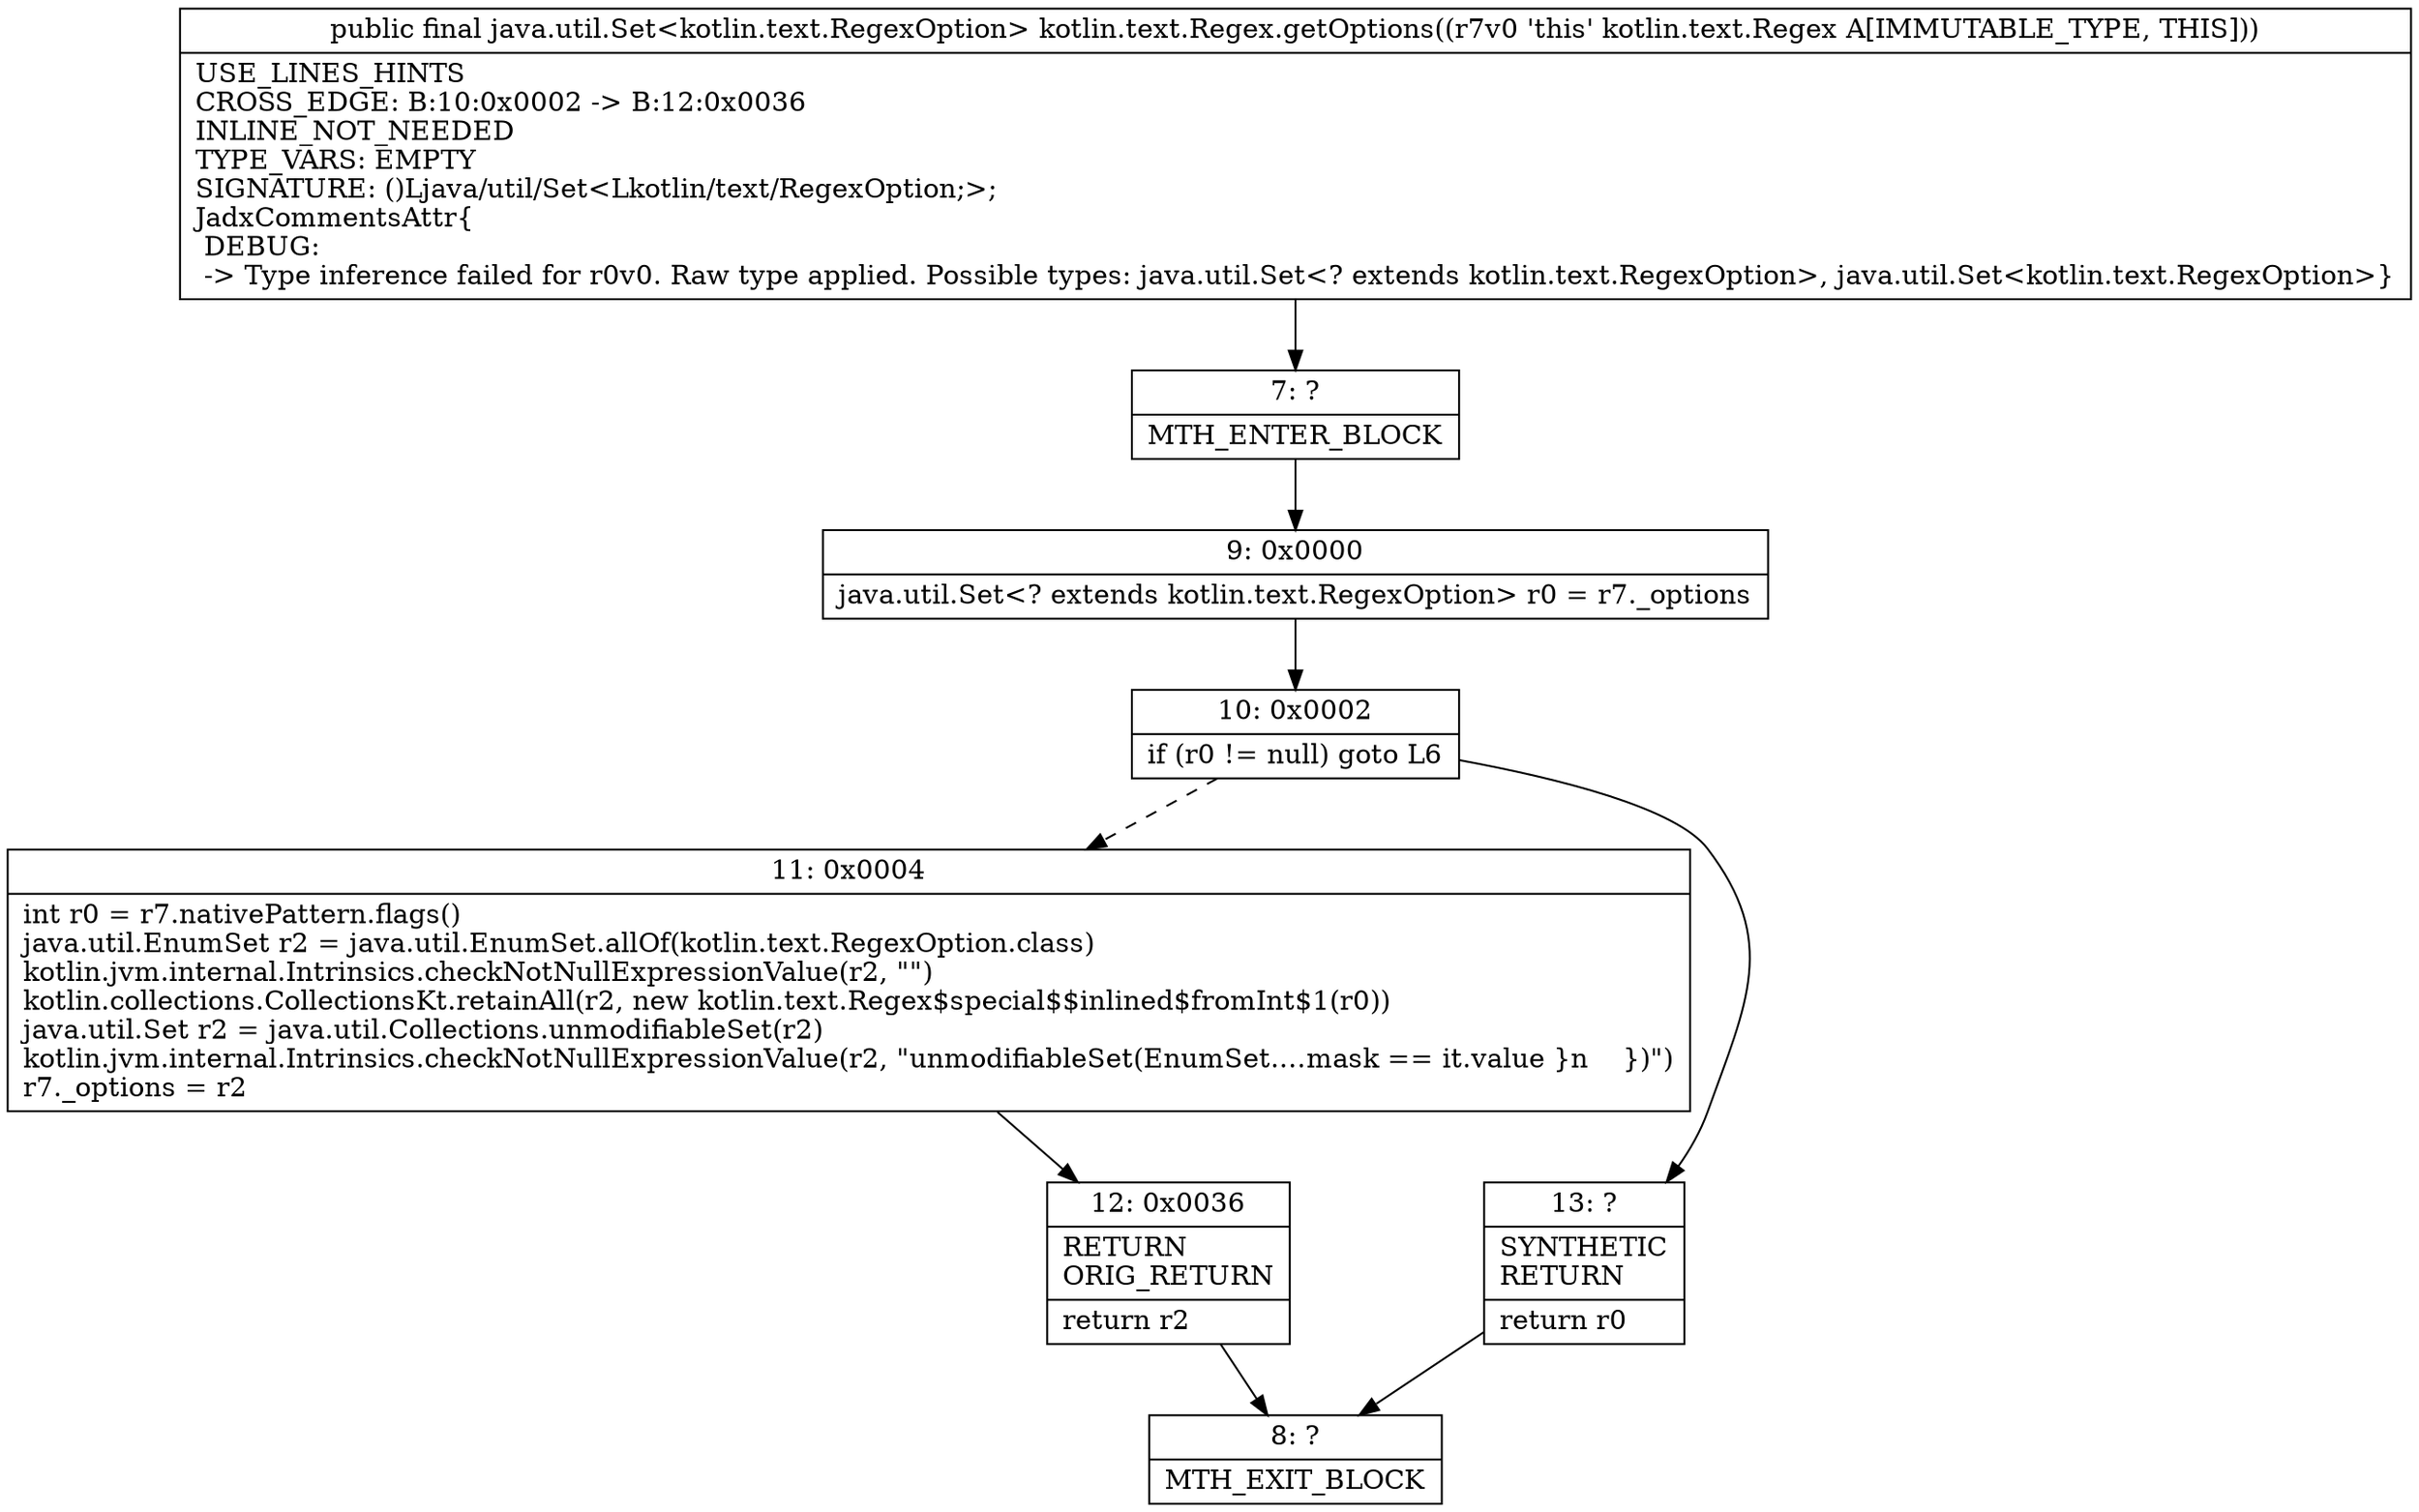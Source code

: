digraph "CFG forkotlin.text.Regex.getOptions()Ljava\/util\/Set;" {
Node_7 [shape=record,label="{7\:\ ?|MTH_ENTER_BLOCK\l}"];
Node_9 [shape=record,label="{9\:\ 0x0000|java.util.Set\<? extends kotlin.text.RegexOption\> r0 = r7._options\l}"];
Node_10 [shape=record,label="{10\:\ 0x0002|if (r0 != null) goto L6\l}"];
Node_11 [shape=record,label="{11\:\ 0x0004|int r0 = r7.nativePattern.flags()\ljava.util.EnumSet r2 = java.util.EnumSet.allOf(kotlin.text.RegexOption.class)\lkotlin.jvm.internal.Intrinsics.checkNotNullExpressionValue(r2, \"\")\lkotlin.collections.CollectionsKt.retainAll(r2, new kotlin.text.Regex$special$$inlined$fromInt$1(r0))\ljava.util.Set r2 = java.util.Collections.unmodifiableSet(r2)\lkotlin.jvm.internal.Intrinsics.checkNotNullExpressionValue(r2, \"unmodifiableSet(EnumSet.…mask == it.value \}n    \})\")\lr7._options = r2\l}"];
Node_12 [shape=record,label="{12\:\ 0x0036|RETURN\lORIG_RETURN\l|return r2\l}"];
Node_8 [shape=record,label="{8\:\ ?|MTH_EXIT_BLOCK\l}"];
Node_13 [shape=record,label="{13\:\ ?|SYNTHETIC\lRETURN\l|return r0\l}"];
MethodNode[shape=record,label="{public final java.util.Set\<kotlin.text.RegexOption\> kotlin.text.Regex.getOptions((r7v0 'this' kotlin.text.Regex A[IMMUTABLE_TYPE, THIS]))  | USE_LINES_HINTS\lCROSS_EDGE: B:10:0x0002 \-\> B:12:0x0036\lINLINE_NOT_NEEDED\lTYPE_VARS: EMPTY\lSIGNATURE: ()Ljava\/util\/Set\<Lkotlin\/text\/RegexOption;\>;\lJadxCommentsAttr\{\l DEBUG: \l \-\> Type inference failed for r0v0. Raw type applied. Possible types: java.util.Set\<? extends kotlin.text.RegexOption\>, java.util.Set\<kotlin.text.RegexOption\>\}\l}"];
MethodNode -> Node_7;Node_7 -> Node_9;
Node_9 -> Node_10;
Node_10 -> Node_11[style=dashed];
Node_10 -> Node_13;
Node_11 -> Node_12;
Node_12 -> Node_8;
Node_13 -> Node_8;
}

